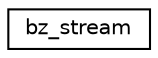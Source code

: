 digraph "Graphical Class Hierarchy"
{
 // LATEX_PDF_SIZE
  edge [fontname="Helvetica",fontsize="10",labelfontname="Helvetica",labelfontsize="10"];
  node [fontname="Helvetica",fontsize="10",shape=record];
  rankdir="LR";
  Node0 [label="bz_stream",height=0.2,width=0.4,color="black", fillcolor="white", style="filled",URL="$structbz__stream.html",tooltip=" "];
}
